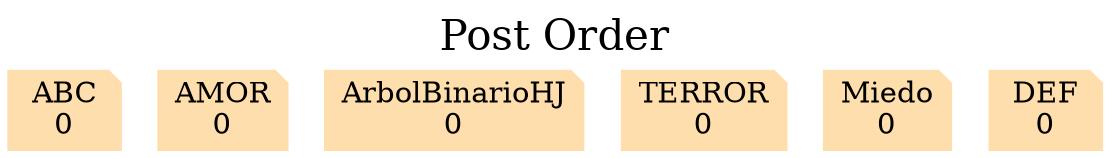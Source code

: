 digraph ArbolBinario {
	rankdir=TB;
	node[shape = note, fontcolor = black, style = filled, color = navajowhite];
	graph[label = "Post Order", labelloc = t, fontsize = 20];
	Object4 [ label="\ABC\n0"];
	Object4 [ label="\ABC\n0"];
	Object2 [ label="\AMOR\n0"];
	Object4 [ label="\ABC\n0"];
	Object4 [ label="\ABC\n0"];
	Object2 [ label="\AMOR\n0"];
	Object4 [ label="\ABC\n0"];
	Object4 [ label="\ABC\n0"];
	Object2 [ label="\AMOR\n0"];
	Object4 [ label="\ABC\n0"];
	Object4 [ label="\ABC\n0"];
	Object2 [ label="\AMOR\n0"];
	Object4 [ label="\ABC\n0"];
	Object4 [ label="\ABC\n0"];
	Object2 [ label="\AMOR\n0"];
	Object4 [ label="\ABC\n0"];
	Object4 [ label="\ABC\n0"];
	Object2 [ label="\AMOR\n0"];
	Object6 [ label="\GHJ\n0"];
	Object4 [ label="\ABC\n0"];
	Object4 [ label="\ABC\n0"];
	Object2 [ label="\AMOR\n0"];
	Object4 [ label="\ABC\n0"];
	Object4 [ label="\ABC\n0"];
	Object2 [ label="\AMOR\n0"];
	Object4 [ label="\ABC\n0"];
	Object4 [ label="\ABC\n0"];
	Object2 [ label="\AMOR\n0"];
	Object4 [ label="\ABC\n0"];
	Object4 [ label="\ABC\n0"];
	Object2 [ label="\AMOR\n0"];
	Object4 [ label="\ABC\n0"];
	Object4 [ label="\ABC\n0"];
	Object2 [ label="\AMOR\n0"];
	Object6 [ label="\GHJ\n0"];
	Object4 [ label="\ABC\n0"];
	Object4 [ label="\ABC\n0"];
	Object2 [ label="\AMOR\n0"];
	Object4 [ label="\ABC\n0"];
	Object4 [ label="\ABC\n0"];
	Object2 [ label="\AMOR\n0"];
	Object4 [ label="\ABC\n0"];
	Object4 [ label="\ABC\n0"];
	Object2 [ label="\AMOR\n0"];
	Object4 [ label="\ABC\n0"];
	Object4 [ label="\ABC\n0"];
	Object2 [ label="\AMOR\n0"];
	Object4 [ label="\ABC\n0"];
	Object4 [ label="\ABC\n0"];
	Object2 [ label="\AMOR\n0"];
	Object6 [ label="\GHJ\n0"];
	Object4 [ label="\ABC\n0"];
	Object4 [ label="\ABC\n0"];
	Object2 [ label="\AMOR\n0"];
	Object4 [ label="\ABC\n0"];
	Object4 [ label="\ABC\n0"];
	Object2 [ label="\AMOR\n0"];
	Object4 [ label="\ABC\n0"];
	Object4 [ label="\ABC\n0"];
	Object2 [ label="\AMOR\n0"];
	Object4 [ label="\ABC\n0"];
	Object4 [ label="\ABC\n0"];
	Object2 [ label="\AMOR\n0"];
	Object4 [ label="\ABC\n0"];
	Object4 [ label="\ABC\n0"];
	Object2 [ label="\AMOR\n0"];
	Object6 [ label="\GHJ\n0"];
	Object4 [ label="\ABC\n0"];
	Object4 [ label="\ABC\n0"];
	Object2 [ label="\AMOR\n0"];
	Object4 [ label="\ABC\n0"];
	Object4 [ label="\ABC\n0"];
	Object2 [ label="\AMOR\n0"];
	Object4 [ label="\ABC\n0"];
	Object4 [ label="\ABC\n0"];
	Object2 [ label="\AMOR\n0"];
	Object4 [ label="\ABC\n0"];
	Object4 [ label="\ABC\n0"];
	Object2 [ label="\AMOR\n0"];
	Object4 [ label="\ABC\n0"];
	Object4 [ label="\ABC\n0"];
	Object2 [ label="\AMOR\n0"];
	Object6 [ label="\GHJ\n0"];
	Object3 [ label="\TERROR\n0"];
	Object1 [ label="\Miedo\n0"];
	Object5 [ label="\DEF\n0"];
}